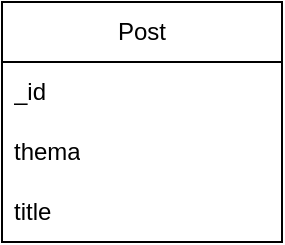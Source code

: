 <mxfile version="24.0.1" type="github">
  <diagram name="Page-1" id="dT0BrsfqtadlHeG1B5kE">
    <mxGraphModel dx="1122" dy="761" grid="1" gridSize="10" guides="1" tooltips="1" connect="1" arrows="1" fold="1" page="1" pageScale="1" pageWidth="827" pageHeight="1169" math="0" shadow="0">
      <root>
        <mxCell id="0" />
        <mxCell id="1" parent="0" />
        <mxCell id="RdismMRQgTqzY3WnGL3a-2" value="Post" style="swimlane;fontStyle=0;childLayout=stackLayout;horizontal=1;startSize=30;horizontalStack=0;resizeParent=1;resizeParentMax=0;resizeLast=0;collapsible=1;marginBottom=0;whiteSpace=wrap;html=1;" parent="1" vertex="1">
          <mxGeometry x="120" y="270" width="140" height="120" as="geometry" />
        </mxCell>
        <mxCell id="RdismMRQgTqzY3WnGL3a-3" value="_id" style="text;strokeColor=none;fillColor=none;align=left;verticalAlign=middle;spacingLeft=4;spacingRight=4;overflow=hidden;points=[[0,0.5],[1,0.5]];portConstraint=eastwest;rotatable=0;whiteSpace=wrap;html=1;" parent="RdismMRQgTqzY3WnGL3a-2" vertex="1">
          <mxGeometry y="30" width="140" height="30" as="geometry" />
        </mxCell>
        <mxCell id="RdismMRQgTqzY3WnGL3a-4" value="thema" style="text;strokeColor=none;fillColor=none;align=left;verticalAlign=middle;spacingLeft=4;spacingRight=4;overflow=hidden;points=[[0,0.5],[1,0.5]];portConstraint=eastwest;rotatable=0;whiteSpace=wrap;html=1;" parent="RdismMRQgTqzY3WnGL3a-2" vertex="1">
          <mxGeometry y="60" width="140" height="30" as="geometry" />
        </mxCell>
        <mxCell id="RdismMRQgTqzY3WnGL3a-5" value="title" style="text;strokeColor=none;fillColor=none;align=left;verticalAlign=middle;spacingLeft=4;spacingRight=4;overflow=hidden;points=[[0,0.5],[1,0.5]];portConstraint=eastwest;rotatable=0;whiteSpace=wrap;html=1;" parent="RdismMRQgTqzY3WnGL3a-2" vertex="1">
          <mxGeometry y="90" width="140" height="30" as="geometry" />
        </mxCell>
      </root>
    </mxGraphModel>
  </diagram>
</mxfile>
